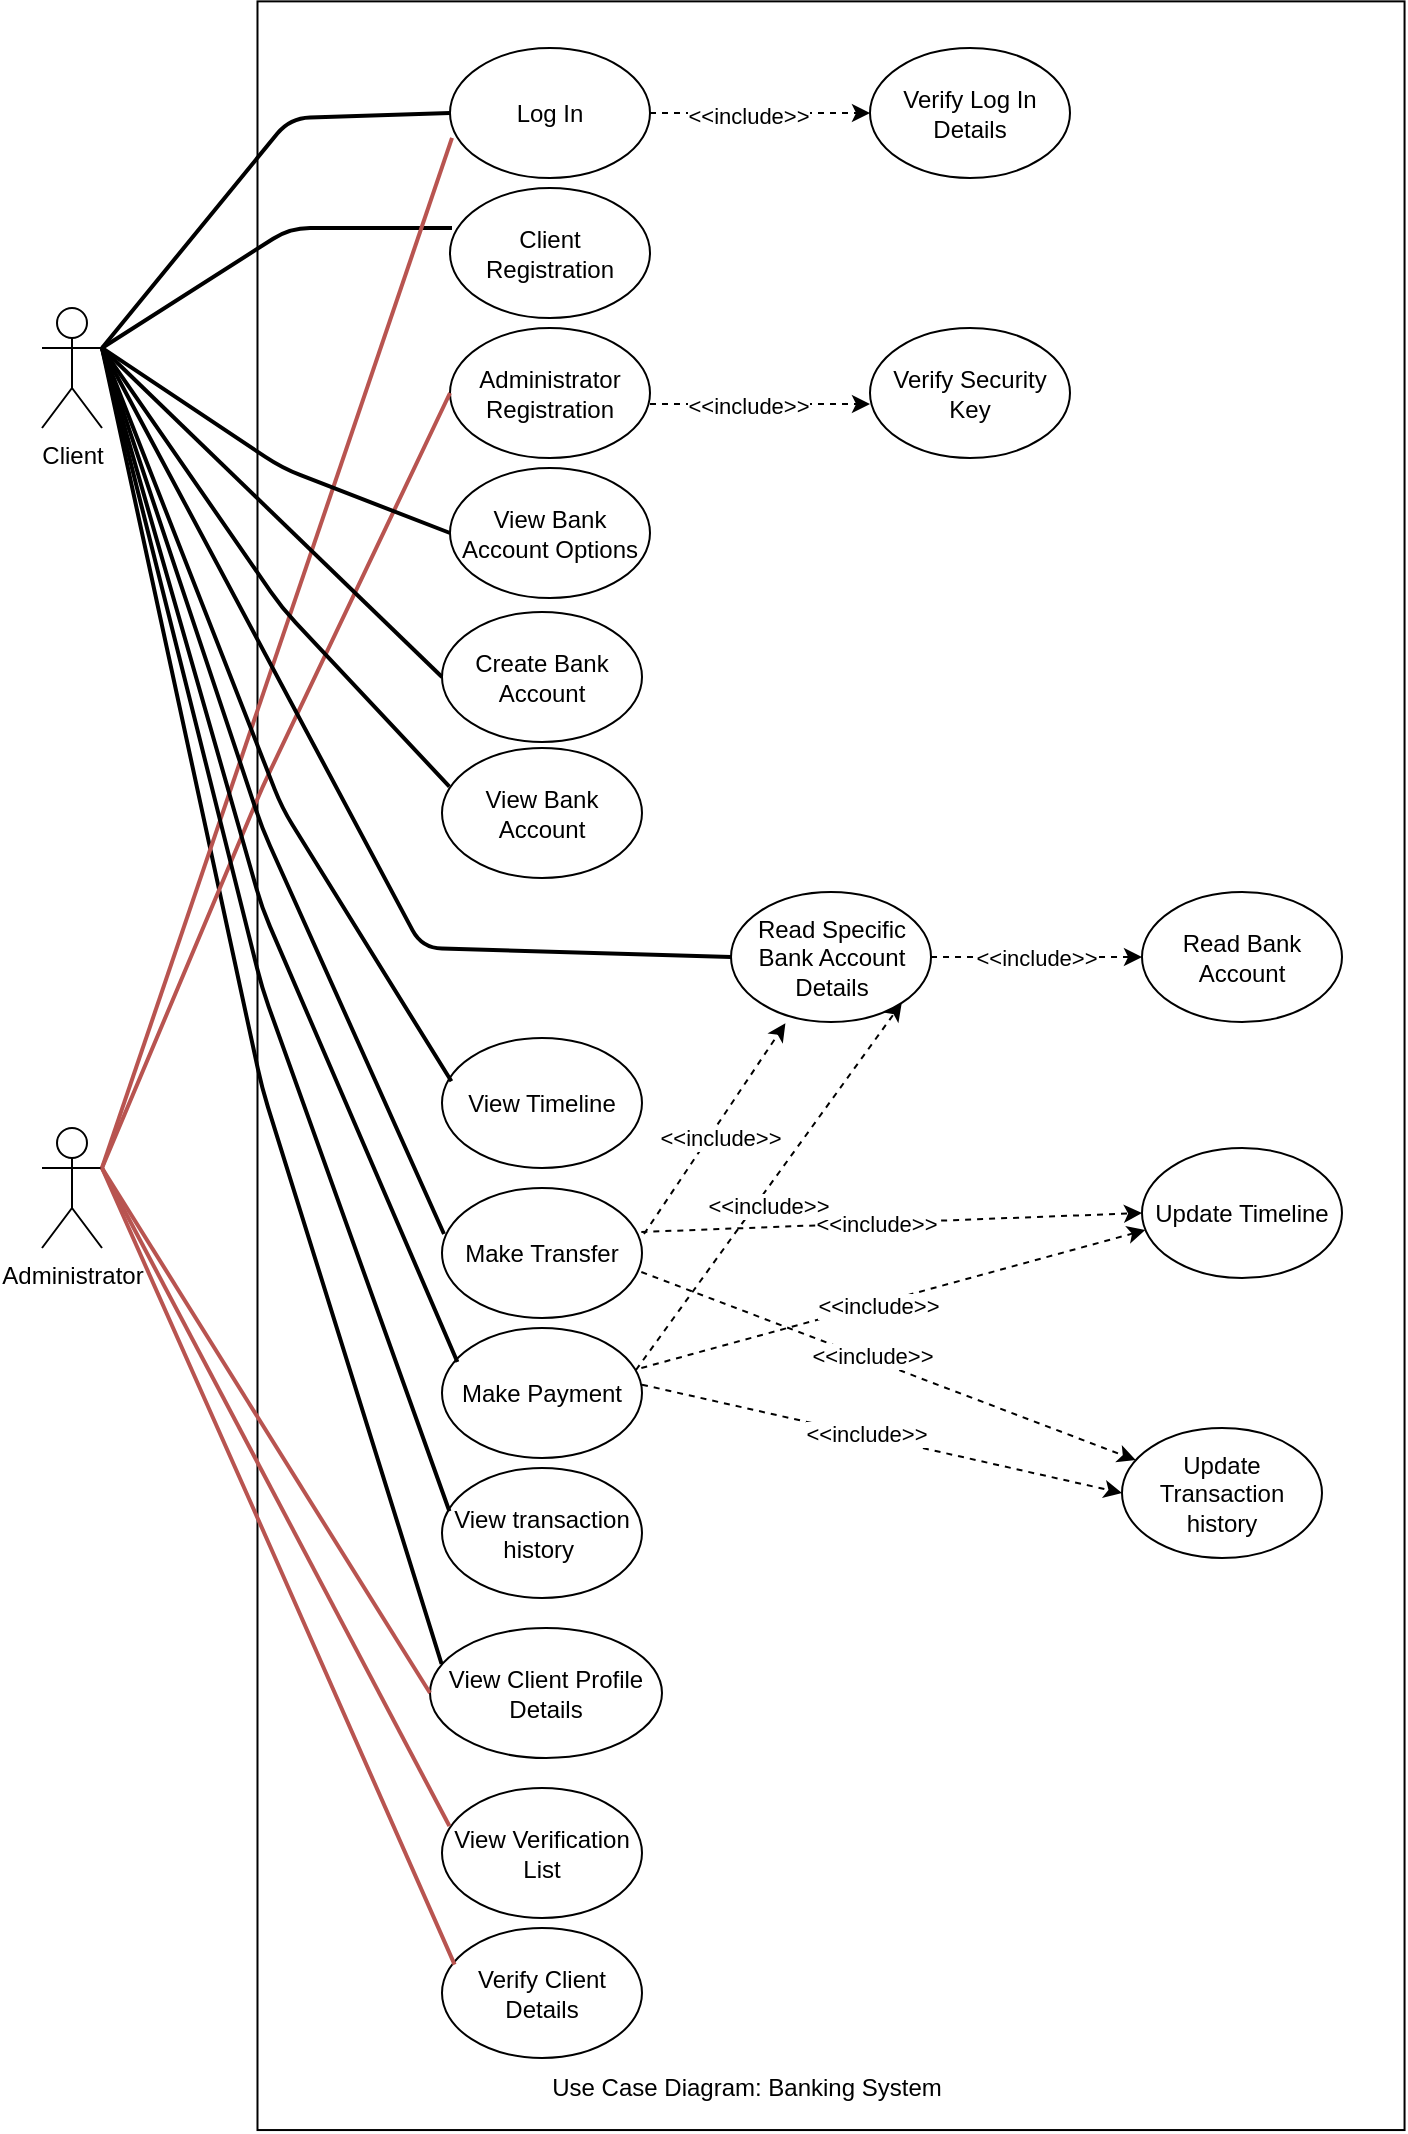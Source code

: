 <mxfile version="14.7.6" type="google"><diagram id="Lp-cKI6hYXWoV7KMmKhs" name="Page-1"><mxGraphModel dx="1563" dy="702" grid="1" gridSize="10" guides="1" tooltips="1" connect="1" arrows="1" fold="1" page="1" pageScale="1" pageWidth="827" pageHeight="1169" math="0" shadow="0"><root><mxCell id="0"/><mxCell id="1" parent="0"/><mxCell id="4Y9FbF98AaK-WSTYp1Kf-1" value="" style="rounded=0;whiteSpace=wrap;html=1;rotation=90;" parent="1" vertex="1"><mxGeometry x="-37.66" y="352.09" width="1064.34" height="573.53" as="geometry"/></mxCell><mxCell id="4Y9FbF98AaK-WSTYp1Kf-2" value="Client" style="shape=umlActor;verticalLabelPosition=bottom;labelBackgroundColor=#ffffff;verticalAlign=top;html=1;outlineConnect=0;" parent="1" vertex="1"><mxGeometry x="100" y="260" width="30" height="60" as="geometry"/></mxCell><mxCell id="4Y9FbF98AaK-WSTYp1Kf-3" value="Administrator" style="shape=umlActor;verticalLabelPosition=bottom;labelBackgroundColor=#ffffff;verticalAlign=top;html=1;outlineConnect=0;" parent="1" vertex="1"><mxGeometry x="100" y="670" width="30" height="60" as="geometry"/></mxCell><mxCell id="4Y9FbF98AaK-WSTYp1Kf-4" value="Log In" style="ellipse;whiteSpace=wrap;html=1;" parent="1" vertex="1"><mxGeometry x="304" y="130" width="100" height="65" as="geometry"/></mxCell><mxCell id="4Y9FbF98AaK-WSTYp1Kf-6" value="View Client Profile Details" style="ellipse;whiteSpace=wrap;html=1;" parent="1" vertex="1"><mxGeometry x="294" y="920" width="116" height="65" as="geometry"/></mxCell><mxCell id="4Y9FbF98AaK-WSTYp1Kf-7" value="Verify Client Details" style="ellipse;whiteSpace=wrap;html=1;" parent="1" vertex="1"><mxGeometry x="300" y="1070" width="100" height="65" as="geometry"/></mxCell><mxCell id="4Y9FbF98AaK-WSTYp1Kf-8" value="Verify Log In Details" style="ellipse;whiteSpace=wrap;html=1;" parent="1" vertex="1"><mxGeometry x="514" y="130" width="100" height="65" as="geometry"/></mxCell><mxCell id="4Y9FbF98AaK-WSTYp1Kf-9" value="Client &lt;br&gt;Registration" style="ellipse;whiteSpace=wrap;html=1;" parent="1" vertex="1"><mxGeometry x="304" y="200" width="100" height="65" as="geometry"/></mxCell><mxCell id="4Y9FbF98AaK-WSTYp1Kf-10" value="Administrator Registration" style="ellipse;whiteSpace=wrap;html=1;" parent="1" vertex="1"><mxGeometry x="304" y="270" width="100" height="65" as="geometry"/></mxCell><mxCell id="4Y9FbF98AaK-WSTYp1Kf-15" value="" style="endArrow=none;html=1;entryX=0;entryY=0.5;entryDx=0;entryDy=0;strokeWidth=2;exitX=1;exitY=0.333;exitDx=0;exitDy=0;exitPerimeter=0;" parent="1" source="4Y9FbF98AaK-WSTYp1Kf-2" target="4Y9FbF98AaK-WSTYp1Kf-4" edge="1"><mxGeometry width="50" height="50" relative="1" as="geometry"><mxPoint x="144" y="205" as="sourcePoint"/><mxPoint x="194" y="155" as="targetPoint"/><Array as="points"><mxPoint x="224" y="165"/></Array></mxGeometry></mxCell><mxCell id="4Y9FbF98AaK-WSTYp1Kf-16" value="" style="endArrow=none;html=1;entryX=0.01;entryY=0.308;entryDx=0;entryDy=0;strokeWidth=2;entryPerimeter=0;exitX=1;exitY=0.333;exitDx=0;exitDy=0;exitPerimeter=0;" parent="1" source="4Y9FbF98AaK-WSTYp1Kf-2" target="4Y9FbF98AaK-WSTYp1Kf-9" edge="1"><mxGeometry width="50" height="50" relative="1" as="geometry"><mxPoint x="170" y="220" as="sourcePoint"/><mxPoint x="304" y="277.5" as="targetPoint"/><Array as="points"><mxPoint x="224" y="220"/></Array></mxGeometry></mxCell><mxCell id="4Y9FbF98AaK-WSTYp1Kf-17" value="" style="endArrow=none;html=1;entryX=0.05;entryY=0.277;entryDx=0;entryDy=0;strokeWidth=2;exitX=1;exitY=0.333;exitDx=0;exitDy=0;exitPerimeter=0;entryPerimeter=0;" parent="1" source="4Y9FbF98AaK-WSTYp1Kf-2" target="4Y9FbF98AaK-WSTYp1Kf-6" edge="1"><mxGeometry width="50" height="50" relative="1" as="geometry"><mxPoint x="110" y="340" as="sourcePoint"/><mxPoint x="194" y="155" as="targetPoint"/><Array as="points"><mxPoint x="210" y="650"/></Array></mxGeometry></mxCell><mxCell id="4Y9FbF98AaK-WSTYp1Kf-18" value="" style="endArrow=none;html=1;entryX=0.01;entryY=0.692;entryDx=0;entryDy=0;strokeWidth=2;fillColor=#f8cecc;strokeColor=#b85450;exitX=1;exitY=0.333;exitDx=0;exitDy=0;exitPerimeter=0;entryPerimeter=0;" parent="1" source="4Y9FbF98AaK-WSTYp1Kf-3" target="4Y9FbF98AaK-WSTYp1Kf-4" edge="1"><mxGeometry width="50" height="50" relative="1" as="geometry"><mxPoint x="144" y="465" as="sourcePoint"/><mxPoint x="194" y="415" as="targetPoint"/><Array as="points"/></mxGeometry></mxCell><mxCell id="4Y9FbF98AaK-WSTYp1Kf-19" value="" style="endArrow=none;html=1;strokeWidth=2;fillColor=#f8cecc;strokeColor=#b85450;exitX=1;exitY=0.333;exitDx=0;exitDy=0;exitPerimeter=0;entryX=0;entryY=0.5;entryDx=0;entryDy=0;" parent="1" source="4Y9FbF98AaK-WSTYp1Kf-3" target="4Y9FbF98AaK-WSTYp1Kf-10" edge="1"><mxGeometry width="50" height="50" relative="1" as="geometry"><mxPoint x="144" y="465" as="sourcePoint"/><mxPoint x="318.372" y="300.302" as="targetPoint"/><Array as="points"><mxPoint x="210" y="500"/></Array></mxGeometry></mxCell><mxCell id="4Y9FbF98AaK-WSTYp1Kf-20" value="" style="endArrow=none;html=1;exitX=0.063;exitY=0.282;exitDx=0;exitDy=0;strokeWidth=2;fillColor=#f8cecc;strokeColor=#b85450;entryX=1;entryY=0.333;entryDx=0;entryDy=0;entryPerimeter=0;exitPerimeter=0;" parent="1" source="4Y9FbF98AaK-WSTYp1Kf-7" target="4Y9FbF98AaK-WSTYp1Kf-3" edge="1"><mxGeometry width="50" height="50" relative="1" as="geometry"><mxPoint x="364" y="425" as="sourcePoint"/><mxPoint x="144" y="465" as="targetPoint"/><Array as="points"><mxPoint x="210" y="870"/></Array></mxGeometry></mxCell><mxCell id="4Y9FbF98AaK-WSTYp1Kf-21" value="" style="endArrow=none;html=1;entryX=0;entryY=0.5;entryDx=0;entryDy=0;strokeWidth=2;fillColor=#f8cecc;strokeColor=#b85450;exitX=1;exitY=0.333;exitDx=0;exitDy=0;exitPerimeter=0;" parent="1" source="4Y9FbF98AaK-WSTYp1Kf-3" target="4Y9FbF98AaK-WSTYp1Kf-6" edge="1"><mxGeometry width="50" height="50" relative="1" as="geometry"><mxPoint x="144" y="465" as="sourcePoint"/><mxPoint x="194" y="415" as="targetPoint"/><Array as="points"/></mxGeometry></mxCell><mxCell id="4Y9FbF98AaK-WSTYp1Kf-22" value="" style="endArrow=classic;dashed=1;html=1;entryX=0;entryY=0.5;entryDx=0;entryDy=0;exitX=1;exitY=0.5;exitDx=0;exitDy=0;endFill=1;" parent="1" source="4Y9FbF98AaK-WSTYp1Kf-4" target="4Y9FbF98AaK-WSTYp1Kf-8" edge="1"><mxGeometry width="50" height="50" relative="1" as="geometry"><mxPoint x="404" y="175" as="sourcePoint"/><mxPoint x="454" y="125" as="targetPoint"/></mxGeometry></mxCell><mxCell id="4Y9FbF98AaK-WSTYp1Kf-23" value="&amp;lt;&amp;lt;include&amp;gt;&amp;gt;" style="edgeLabel;html=1;align=center;verticalAlign=middle;resizable=0;points=[];" parent="4Y9FbF98AaK-WSTYp1Kf-22" vertex="1" connectable="0"><mxGeometry x="-0.105" y="-1" relative="1" as="geometry"><mxPoint as="offset"/></mxGeometry></mxCell><mxCell id="4Y9FbF98AaK-WSTYp1Kf-24" value="Verify Security Key&lt;br&gt;" style="ellipse;whiteSpace=wrap;html=1;" parent="1" vertex="1"><mxGeometry x="514" y="270" width="100" height="65" as="geometry"/></mxCell><mxCell id="4Y9FbF98AaK-WSTYp1Kf-25" value="" style="endArrow=classic;dashed=1;html=1;entryX=0;entryY=0.585;entryDx=0;entryDy=0;endFill=1;entryPerimeter=0;" parent="1" target="4Y9FbF98AaK-WSTYp1Kf-24" edge="1"><mxGeometry width="50" height="50" relative="1" as="geometry"><mxPoint x="404" y="308.01" as="sourcePoint"/><mxPoint x="378" y="260.01" as="targetPoint"/></mxGeometry></mxCell><mxCell id="4Y9FbF98AaK-WSTYp1Kf-26" value="&amp;lt;&amp;lt;include&amp;gt;&amp;gt;" style="edgeLabel;html=1;align=center;verticalAlign=middle;resizable=0;points=[];" parent="4Y9FbF98AaK-WSTYp1Kf-25" vertex="1" connectable="0"><mxGeometry x="-0.105" y="-1" relative="1" as="geometry"><mxPoint as="offset"/></mxGeometry></mxCell><mxCell id="4Y9FbF98AaK-WSTYp1Kf-27" value="Use Case Diagram: Banking System" style="text;html=1;align=center;verticalAlign=middle;resizable=0;points=[];autosize=1;" parent="1" vertex="1"><mxGeometry x="347.42" y="1140" width="210" height="20" as="geometry"/></mxCell><mxCell id="Z27QL9iDEDg-XLWW7Rdq-3" value="View Bank Account Options" style="ellipse;whiteSpace=wrap;html=1;" parent="1" vertex="1"><mxGeometry x="304" y="340" width="100" height="65" as="geometry"/></mxCell><mxCell id="Z27QL9iDEDg-XLWW7Rdq-4" value="" style="endArrow=none;html=1;entryX=0;entryY=0.5;entryDx=0;entryDy=0;strokeWidth=2;exitX=1;exitY=0.333;exitDx=0;exitDy=0;exitPerimeter=0;" parent="1" source="4Y9FbF98AaK-WSTYp1Kf-2" target="Z27QL9iDEDg-XLWW7Rdq-3" edge="1"><mxGeometry width="50" height="50" relative="1" as="geometry"><mxPoint x="180" y="230" as="sourcePoint"/><mxPoint x="349.88" y="577.5" as="targetPoint"/><Array as="points"><mxPoint x="220" y="340"/></Array></mxGeometry></mxCell><mxCell id="Z27QL9iDEDg-XLWW7Rdq-6" value="View Bank Account" style="ellipse;whiteSpace=wrap;html=1;" parent="1" vertex="1"><mxGeometry x="300" y="480" width="100" height="65" as="geometry"/></mxCell><mxCell id="Z27QL9iDEDg-XLWW7Rdq-7" value="" style="endArrow=none;html=1;entryX=0.037;entryY=0.297;entryDx=0;entryDy=0;strokeWidth=2;exitX=1;exitY=0.333;exitDx=0;exitDy=0;exitPerimeter=0;entryPerimeter=0;" parent="1" source="4Y9FbF98AaK-WSTYp1Kf-2" target="Z27QL9iDEDg-XLWW7Rdq-6" edge="1"><mxGeometry width="50" height="50" relative="1" as="geometry"><mxPoint x="154" y="270" as="sourcePoint"/><mxPoint x="314" y="497.5" as="targetPoint"/><Array as="points"><mxPoint x="220" y="410"/></Array></mxGeometry></mxCell><mxCell id="Z27QL9iDEDg-XLWW7Rdq-10" value="" style="endArrow=none;html=1;strokeWidth=2;exitX=1;exitY=0.333;exitDx=0;exitDy=0;exitPerimeter=0;entryX=0;entryY=0.5;entryDx=0;entryDy=0;" parent="1" source="4Y9FbF98AaK-WSTYp1Kf-2" target="Z27QL9iDEDg-XLWW7Rdq-12" edge="1"><mxGeometry width="50" height="50" relative="1" as="geometry"><mxPoint x="160" y="290" as="sourcePoint"/><mxPoint x="310" y="520" as="targetPoint"/><Array as="points"/></mxGeometry></mxCell><mxCell id="Z27QL9iDEDg-XLWW7Rdq-12" value="Create Bank Account" style="ellipse;whiteSpace=wrap;html=1;" parent="1" vertex="1"><mxGeometry x="300" y="412" width="100" height="65" as="geometry"/></mxCell><mxCell id="naFitGCs8VQdUD6Xatz7-1" value="View Verification List" style="ellipse;whiteSpace=wrap;html=1;" parent="1" vertex="1"><mxGeometry x="300" y="1000" width="100" height="65" as="geometry"/></mxCell><mxCell id="naFitGCs8VQdUD6Xatz7-2" value="" style="endArrow=none;html=1;exitX=0.037;exitY=0.292;exitDx=0;exitDy=0;strokeWidth=2;fillColor=#f8cecc;strokeColor=#b85450;entryX=1;entryY=0.333;entryDx=0;entryDy=0;entryPerimeter=0;exitPerimeter=0;" parent="1" source="naFitGCs8VQdUD6Xatz7-1" target="4Y9FbF98AaK-WSTYp1Kf-3" edge="1"><mxGeometry width="50" height="50" relative="1" as="geometry"><mxPoint x="314" y="812.5" as="sourcePoint"/><mxPoint x="154" y="475" as="targetPoint"/><Array as="points"/></mxGeometry></mxCell><mxCell id="zDRScwy66Emc8Lc5VdUV-3" value="Read Specific Bank Account Details" style="ellipse;whiteSpace=wrap;html=1;" parent="1" vertex="1"><mxGeometry x="444.51" y="552" width="100" height="65" as="geometry"/></mxCell><mxCell id="zDRScwy66Emc8Lc5VdUV-4" value="View Timeline" style="ellipse;whiteSpace=wrap;html=1;" parent="1" vertex="1"><mxGeometry x="300" y="625" width="100" height="65" as="geometry"/></mxCell><mxCell id="zDRScwy66Emc8Lc5VdUV-5" value="" style="endArrow=none;html=1;entryX=0;entryY=0.5;entryDx=0;entryDy=0;strokeWidth=2;exitX=1;exitY=0.333;exitDx=0;exitDy=0;exitPerimeter=0;" parent="1" source="4Y9FbF98AaK-WSTYp1Kf-2" target="zDRScwy66Emc8Lc5VdUV-3" edge="1"><mxGeometry width="50" height="50" relative="1" as="geometry"><mxPoint x="140" y="290" as="sourcePoint"/><mxPoint x="313.7" y="509.305" as="targetPoint"/><Array as="points"><mxPoint x="290" y="580"/></Array></mxGeometry></mxCell><mxCell id="zDRScwy66Emc8Lc5VdUV-6" value="" style="endArrow=none;html=1;entryX=0.047;entryY=0.333;entryDx=0;entryDy=0;strokeWidth=2;exitX=1;exitY=0.333;exitDx=0;exitDy=0;exitPerimeter=0;entryPerimeter=0;" parent="1" source="4Y9FbF98AaK-WSTYp1Kf-2" target="zDRScwy66Emc8Lc5VdUV-4" edge="1"><mxGeometry width="50" height="50" relative="1" as="geometry"><mxPoint x="150" y="300" as="sourcePoint"/><mxPoint x="323.7" y="519.305" as="targetPoint"/><Array as="points"><mxPoint x="220" y="510"/></Array></mxGeometry></mxCell><mxCell id="zDRScwy66Emc8Lc5VdUV-7" value="Read Bank Account" style="ellipse;whiteSpace=wrap;html=1;" parent="1" vertex="1"><mxGeometry x="650" y="552" width="100" height="65" as="geometry"/></mxCell><mxCell id="zDRScwy66Emc8Lc5VdUV-8" value="" style="endArrow=classic;dashed=1;html=1;endFill=1;" parent="1" source="zDRScwy66Emc8Lc5VdUV-3" target="zDRScwy66Emc8Lc5VdUV-7" edge="1"><mxGeometry width="50" height="50" relative="1" as="geometry"><mxPoint x="400" y="582.21" as="sourcePoint"/><mxPoint x="510" y="582" as="targetPoint"/></mxGeometry></mxCell><mxCell id="zDRScwy66Emc8Lc5VdUV-9" value="&amp;lt;&amp;lt;include&amp;gt;&amp;gt;" style="edgeLabel;html=1;align=center;verticalAlign=middle;resizable=0;points=[];" parent="zDRScwy66Emc8Lc5VdUV-8" vertex="1" connectable="0"><mxGeometry x="-0.105" y="-1" relative="1" as="geometry"><mxPoint x="5" y="-1" as="offset"/></mxGeometry></mxCell><mxCell id="6c39Z4GTajAuyPct5vFU-2" value="Make Payment" style="ellipse;whiteSpace=wrap;html=1;" parent="1" vertex="1"><mxGeometry x="300" y="770" width="100" height="65" as="geometry"/></mxCell><mxCell id="6c39Z4GTajAuyPct5vFU-3" value="Make Transfer" style="ellipse;whiteSpace=wrap;html=1;" parent="1" vertex="1"><mxGeometry x="300" y="700" width="100" height="65" as="geometry"/></mxCell><mxCell id="6c39Z4GTajAuyPct5vFU-6" value="View transaction history&amp;nbsp;" style="ellipse;whiteSpace=wrap;html=1;" parent="1" vertex="1"><mxGeometry x="300" y="840" width="100" height="65" as="geometry"/></mxCell><mxCell id="6c39Z4GTajAuyPct5vFU-7" value="" style="endArrow=none;html=1;entryX=0.037;entryY=0.333;entryDx=0;entryDy=0;strokeWidth=2;exitX=1;exitY=0.333;exitDx=0;exitDy=0;exitPerimeter=0;entryPerimeter=0;" parent="1" source="4Y9FbF98AaK-WSTYp1Kf-2" target="6c39Z4GTajAuyPct5vFU-6" edge="1"><mxGeometry width="50" height="50" relative="1" as="geometry"><mxPoint x="140" y="290" as="sourcePoint"/><mxPoint x="315" y="948.005" as="targetPoint"/><Array as="points"><mxPoint x="210" y="600"/></Array></mxGeometry></mxCell><mxCell id="6c39Z4GTajAuyPct5vFU-8" value="" style="endArrow=none;html=1;entryX=0.077;entryY=0.262;entryDx=0;entryDy=0;strokeWidth=2;exitX=1;exitY=0.333;exitDx=0;exitDy=0;exitPerimeter=0;entryPerimeter=0;" parent="1" source="4Y9FbF98AaK-WSTYp1Kf-2" target="6c39Z4GTajAuyPct5vFU-2" edge="1"><mxGeometry width="50" height="50" relative="1" as="geometry"><mxPoint x="140" y="290" as="sourcePoint"/><mxPoint x="313.7" y="871.645" as="targetPoint"/><Array as="points"><mxPoint x="210" y="560"/></Array></mxGeometry></mxCell><mxCell id="6c39Z4GTajAuyPct5vFU-9" value="" style="endArrow=none;html=1;entryX=0.01;entryY=0.354;entryDx=0;entryDy=0;strokeWidth=2;exitX=1;exitY=0.333;exitDx=0;exitDy=0;exitPerimeter=0;entryPerimeter=0;" parent="1" source="4Y9FbF98AaK-WSTYp1Kf-2" target="6c39Z4GTajAuyPct5vFU-3" edge="1"><mxGeometry width="50" height="50" relative="1" as="geometry"><mxPoint x="150" y="300" as="sourcePoint"/><mxPoint x="323.7" y="881.645" as="targetPoint"/><Array as="points"><mxPoint x="210" y="520"/></Array></mxGeometry></mxCell><mxCell id="6c39Z4GTajAuyPct5vFU-11" value="Update Timeline" style="ellipse;whiteSpace=wrap;html=1;" parent="1" vertex="1"><mxGeometry x="650" y="680" width="100" height="65" as="geometry"/></mxCell><mxCell id="6c39Z4GTajAuyPct5vFU-12" value="Update Transaction history" style="ellipse;whiteSpace=wrap;html=1;" parent="1" vertex="1"><mxGeometry x="640" y="820" width="100" height="65" as="geometry"/></mxCell><mxCell id="6c39Z4GTajAuyPct5vFU-18" value="" style="endArrow=classic;dashed=1;html=1;endFill=1;entryX=0;entryY=0.5;entryDx=0;entryDy=0;" parent="1" target="6c39Z4GTajAuyPct5vFU-11" edge="1"><mxGeometry width="50" height="50" relative="1" as="geometry"><mxPoint x="399.67" y="722" as="sourcePoint"/><mxPoint x="505.16" y="722" as="targetPoint"/></mxGeometry></mxCell><mxCell id="6c39Z4GTajAuyPct5vFU-19" value="&amp;lt;&amp;lt;include&amp;gt;&amp;gt;" style="edgeLabel;html=1;align=center;verticalAlign=middle;resizable=0;points=[];" parent="6c39Z4GTajAuyPct5vFU-18" vertex="1" connectable="0"><mxGeometry x="-0.105" y="-1" relative="1" as="geometry"><mxPoint x="5" y="-1" as="offset"/></mxGeometry></mxCell><mxCell id="6c39Z4GTajAuyPct5vFU-20" value="" style="endArrow=classic;dashed=1;html=1;endFill=1;entryX=0;entryY=0.5;entryDx=0;entryDy=0;" parent="1" target="6c39Z4GTajAuyPct5vFU-12" edge="1"><mxGeometry width="50" height="50" relative="1" as="geometry"><mxPoint x="400.0" y="798.34" as="sourcePoint"/><mxPoint x="559.95" y="790.0" as="targetPoint"/></mxGeometry></mxCell><mxCell id="6c39Z4GTajAuyPct5vFU-21" value="&amp;lt;&amp;lt;include&amp;gt;&amp;gt;" style="edgeLabel;html=1;align=center;verticalAlign=middle;resizable=0;points=[];" parent="6c39Z4GTajAuyPct5vFU-20" vertex="1" connectable="0"><mxGeometry x="-0.105" y="-1" relative="1" as="geometry"><mxPoint x="5" y="-1" as="offset"/></mxGeometry></mxCell><mxCell id="6c39Z4GTajAuyPct5vFU-22" value="" style="endArrow=classic;dashed=1;html=1;endFill=1;entryX=0.017;entryY=0.631;entryDx=0;entryDy=0;entryPerimeter=0;" parent="1" target="6c39Z4GTajAuyPct5vFU-11" edge="1"><mxGeometry width="50" height="50" relative="1" as="geometry"><mxPoint x="399.67" y="790" as="sourcePoint"/><mxPoint x="630" y="790.5" as="targetPoint"/></mxGeometry></mxCell><mxCell id="6c39Z4GTajAuyPct5vFU-23" value="&amp;lt;&amp;lt;include&amp;gt;&amp;gt;" style="edgeLabel;html=1;align=center;verticalAlign=middle;resizable=0;points=[];" parent="6c39Z4GTajAuyPct5vFU-22" vertex="1" connectable="0"><mxGeometry x="-0.105" y="-1" relative="1" as="geometry"><mxPoint x="5" y="-1" as="offset"/></mxGeometry></mxCell><mxCell id="6c39Z4GTajAuyPct5vFU-24" value="" style="endArrow=classic;dashed=1;html=1;endFill=1;" parent="1" target="6c39Z4GTajAuyPct5vFU-12" edge="1"><mxGeometry width="50" height="50" relative="1" as="geometry"><mxPoint x="399.67" y="742" as="sourcePoint"/><mxPoint x="630" y="742.5" as="targetPoint"/></mxGeometry></mxCell><mxCell id="6c39Z4GTajAuyPct5vFU-25" value="&amp;lt;&amp;lt;include&amp;gt;&amp;gt;" style="edgeLabel;html=1;align=center;verticalAlign=middle;resizable=0;points=[];" parent="6c39Z4GTajAuyPct5vFU-24" vertex="1" connectable="0"><mxGeometry x="-0.105" y="-1" relative="1" as="geometry"><mxPoint x="5" y="-1" as="offset"/></mxGeometry></mxCell><mxCell id="6c39Z4GTajAuyPct5vFU-26" value="" style="endArrow=classic;dashed=1;html=1;endFill=1;entryX=0.272;entryY=1.01;entryDx=0;entryDy=0;entryPerimeter=0;exitX=1.01;exitY=0.354;exitDx=0;exitDy=0;exitPerimeter=0;" parent="1" source="6c39Z4GTajAuyPct5vFU-3" target="zDRScwy66Emc8Lc5VdUV-3" edge="1"><mxGeometry width="50" height="50" relative="1" as="geometry"><mxPoint x="409.67" y="732" as="sourcePoint"/><mxPoint x="660" y="722.5" as="targetPoint"/></mxGeometry></mxCell><mxCell id="6c39Z4GTajAuyPct5vFU-27" value="&amp;lt;&amp;lt;include&amp;gt;&amp;gt;" style="edgeLabel;html=1;align=center;verticalAlign=middle;resizable=0;points=[];" parent="6c39Z4GTajAuyPct5vFU-26" vertex="1" connectable="0"><mxGeometry x="-0.105" y="-1" relative="1" as="geometry"><mxPoint x="5" y="-1" as="offset"/></mxGeometry></mxCell><mxCell id="6c39Z4GTajAuyPct5vFU-28" value="" style="endArrow=classic;dashed=1;html=1;endFill=1;entryX=1;entryY=1;entryDx=0;entryDy=0;exitX=0.97;exitY=0.323;exitDx=0;exitDy=0;exitPerimeter=0;" parent="1" source="6c39Z4GTajAuyPct5vFU-2" target="zDRScwy66Emc8Lc5VdUV-3" edge="1"><mxGeometry width="50" height="50" relative="1" as="geometry"><mxPoint x="419.67" y="742" as="sourcePoint"/><mxPoint x="670" y="732.5" as="targetPoint"/></mxGeometry></mxCell><mxCell id="6c39Z4GTajAuyPct5vFU-29" value="&amp;lt;&amp;lt;include&amp;gt;&amp;gt;" style="edgeLabel;html=1;align=center;verticalAlign=middle;resizable=0;points=[];" parent="6c39Z4GTajAuyPct5vFU-28" vertex="1" connectable="0"><mxGeometry x="-0.105" y="-1" relative="1" as="geometry"><mxPoint x="5" y="-1" as="offset"/></mxGeometry></mxCell></root></mxGraphModel></diagram></mxfile>